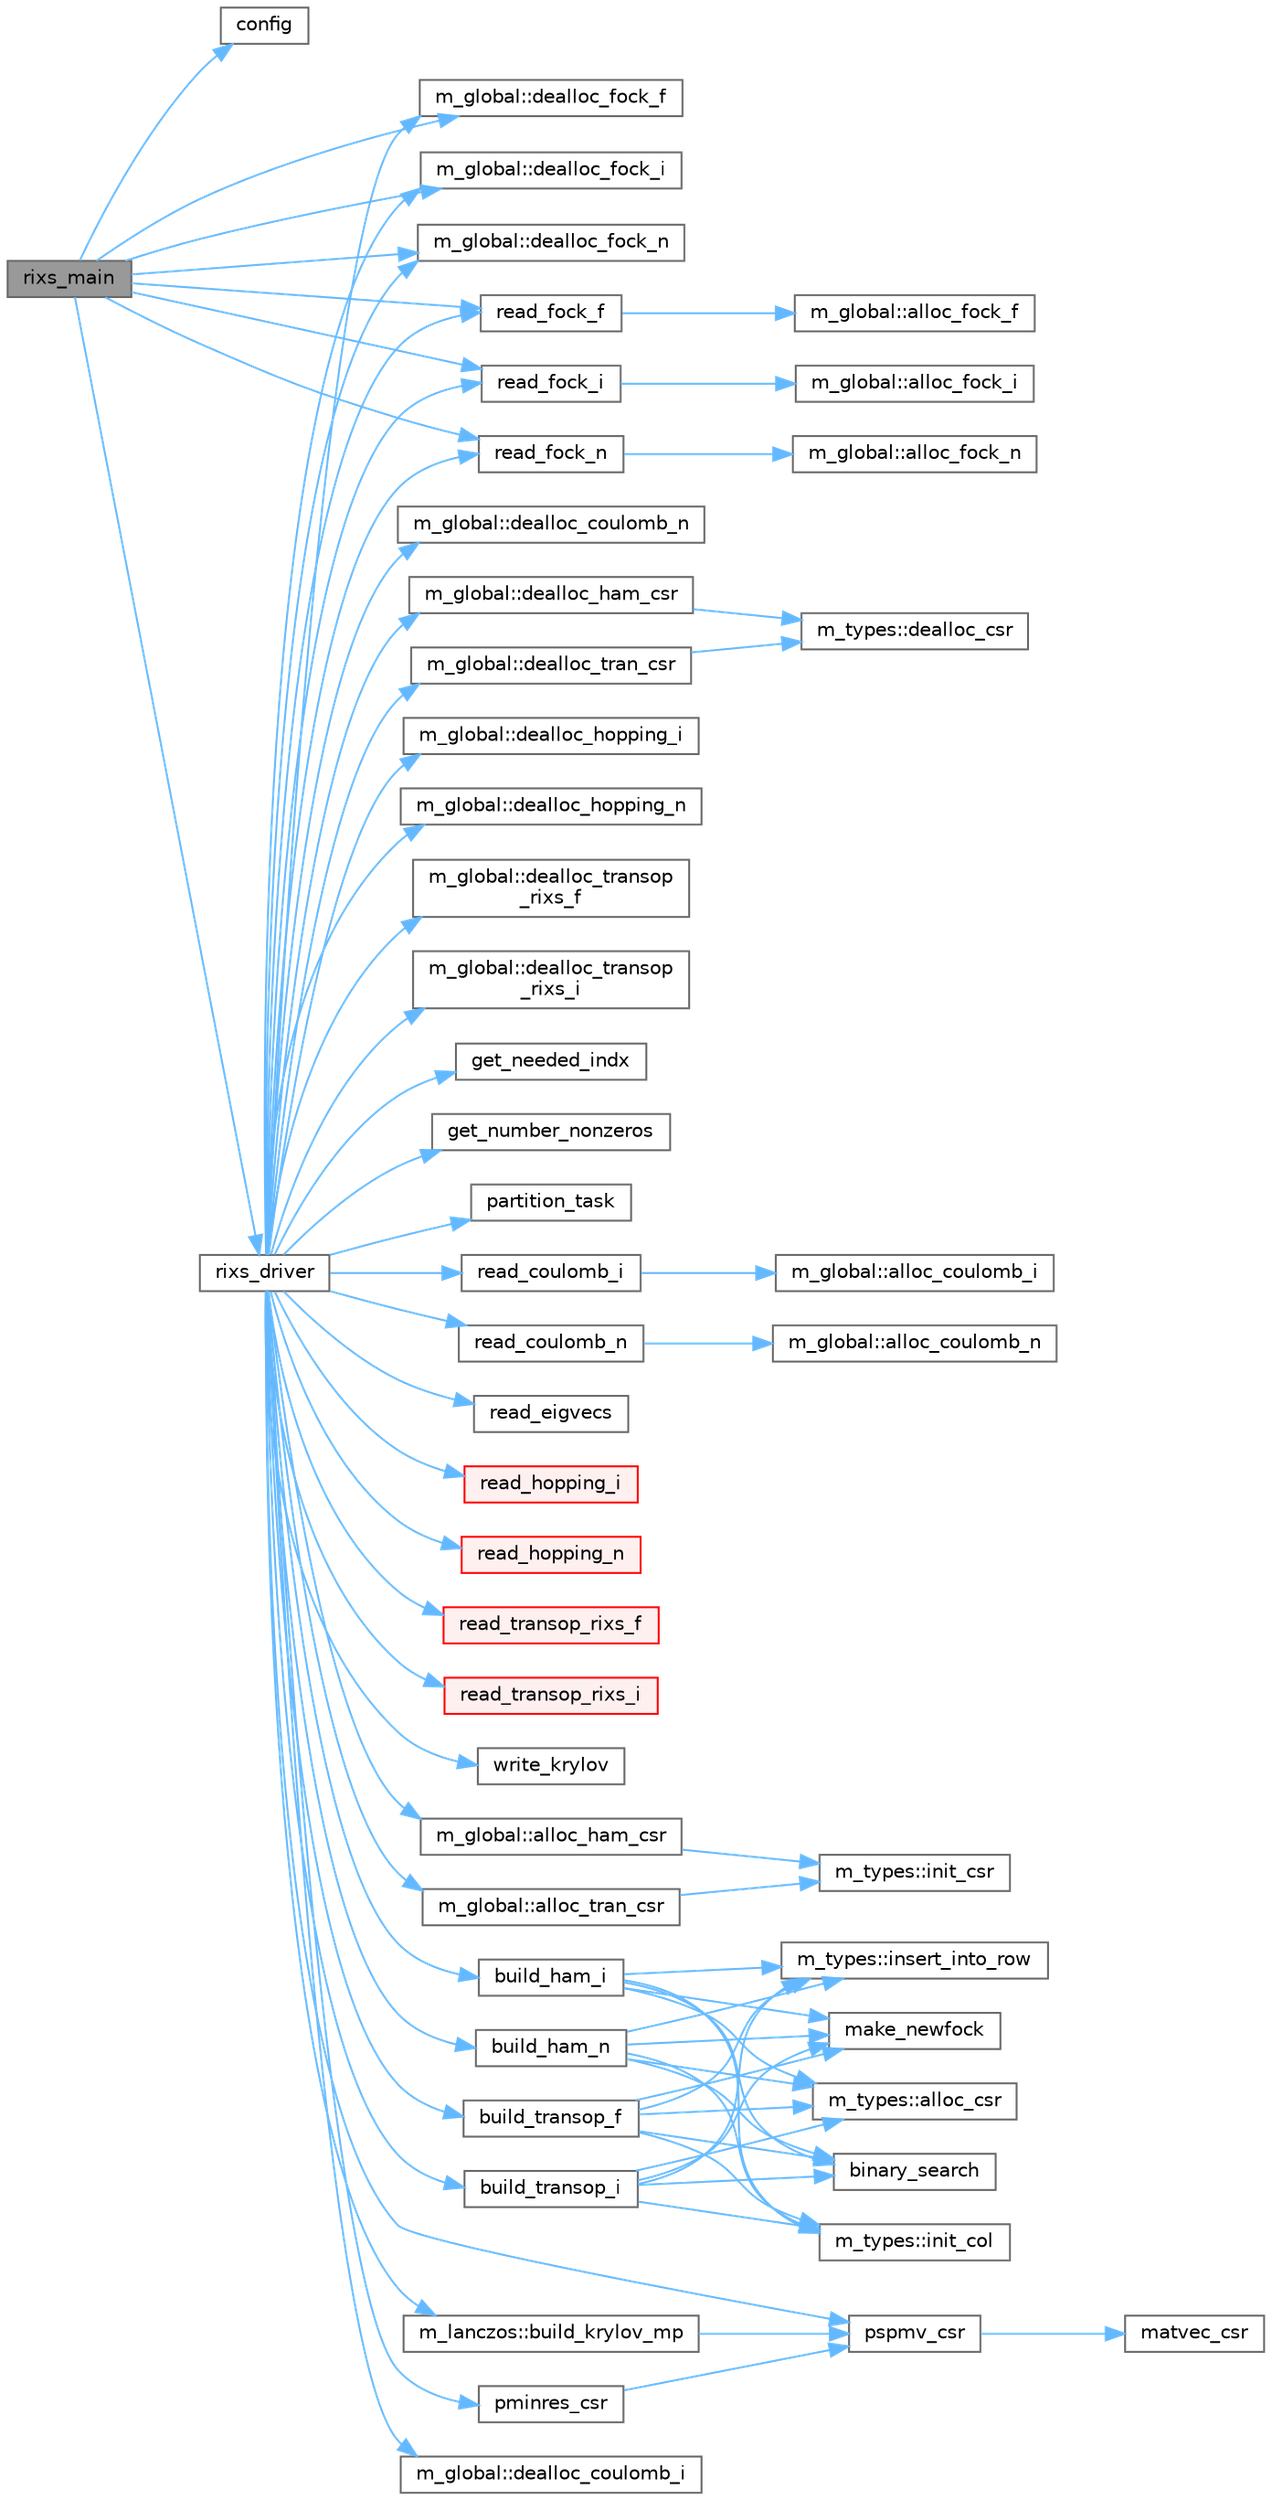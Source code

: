 digraph "rixs_main"
{
 // LATEX_PDF_SIZE
  bgcolor="transparent";
  edge [fontname=Helvetica,fontsize=10,labelfontname=Helvetica,labelfontsize=10];
  node [fontname=Helvetica,fontsize=10,shape=box,height=0.2,width=0.4];
  rankdir="LR";
  Node1 [label="rixs_main",height=0.2,width=0.4,color="gray40", fillcolor="grey60", style="filled", fontcolor="black",tooltip=" "];
  Node1 -> Node2 [color="steelblue1",style="solid"];
  Node2 [label="config",height=0.2,width=0.4,color="grey40", fillcolor="white", style="filled",URL="$io_8f90.html#ad477686ee760c61aabf02b2a025d1c00",tooltip=" "];
  Node1 -> Node3 [color="steelblue1",style="solid"];
  Node3 [label="m_global::dealloc_fock_f",height=0.2,width=0.4,color="grey40", fillcolor="white", style="filled",URL="$namespacem__global.html#a0a1b986a9a6227515b7fbc8d8ee29c6b",tooltip=" "];
  Node1 -> Node4 [color="steelblue1",style="solid"];
  Node4 [label="m_global::dealloc_fock_i",height=0.2,width=0.4,color="grey40", fillcolor="white", style="filled",URL="$namespacem__global.html#aae0e281be12d46d02c1ffe5a09dff595",tooltip=" "];
  Node1 -> Node5 [color="steelblue1",style="solid"];
  Node5 [label="m_global::dealloc_fock_n",height=0.2,width=0.4,color="grey40", fillcolor="white", style="filled",URL="$namespacem__global.html#a254a4b8c4a58a71a005d8f99b92844b1",tooltip=" "];
  Node1 -> Node6 [color="steelblue1",style="solid"];
  Node6 [label="read_fock_f",height=0.2,width=0.4,color="grey40", fillcolor="white", style="filled",URL="$io_8f90.html#a6aaa81cf42e896f7ec7f5496915398ab",tooltip=" "];
  Node6 -> Node7 [color="steelblue1",style="solid"];
  Node7 [label="m_global::alloc_fock_f",height=0.2,width=0.4,color="grey40", fillcolor="white", style="filled",URL="$namespacem__global.html#a5ada2f2ef8817bf209e15b468ae4222d",tooltip=" "];
  Node1 -> Node8 [color="steelblue1",style="solid"];
  Node8 [label="read_fock_i",height=0.2,width=0.4,color="grey40", fillcolor="white", style="filled",URL="$io_8f90.html#a7db27cecc3aca80ca299aea361410c2b",tooltip=" "];
  Node8 -> Node9 [color="steelblue1",style="solid"];
  Node9 [label="m_global::alloc_fock_i",height=0.2,width=0.4,color="grey40", fillcolor="white", style="filled",URL="$namespacem__global.html#ab9c0c82d9f655338af0b27096d0d5688",tooltip=" "];
  Node1 -> Node10 [color="steelblue1",style="solid"];
  Node10 [label="read_fock_n",height=0.2,width=0.4,color="grey40", fillcolor="white", style="filled",URL="$io_8f90.html#a2596935d9f7a93dafcd2a099a55d6271",tooltip=" "];
  Node10 -> Node11 [color="steelblue1",style="solid"];
  Node11 [label="m_global::alloc_fock_n",height=0.2,width=0.4,color="grey40", fillcolor="white", style="filled",URL="$namespacem__global.html#a2f2f746518ebc347df47578569a136ac",tooltip=" "];
  Node1 -> Node12 [color="steelblue1",style="solid"];
  Node12 [label="rixs_driver",height=0.2,width=0.4,color="grey40", fillcolor="white", style="filled",URL="$rixs__driver_8f90.html#a0407f8460e22064b14c73e1e55ba0e25",tooltip=" "];
  Node12 -> Node13 [color="steelblue1",style="solid"];
  Node13 [label="m_global::alloc_ham_csr",height=0.2,width=0.4,color="grey40", fillcolor="white", style="filled",URL="$namespacem__global.html#ac486dee39def24accd8484ff5c10f398",tooltip=" "];
  Node13 -> Node14 [color="steelblue1",style="solid"];
  Node14 [label="m_types::init_csr",height=0.2,width=0.4,color="grey40", fillcolor="white", style="filled",URL="$namespacem__types.html#a6fb75dff3efeb5e521c895f53b6bada8",tooltip=" "];
  Node12 -> Node15 [color="steelblue1",style="solid"];
  Node15 [label="m_global::alloc_tran_csr",height=0.2,width=0.4,color="grey40", fillcolor="white", style="filled",URL="$namespacem__global.html#a5e8c060e91314108df64187060985e3f",tooltip=" "];
  Node15 -> Node14 [color="steelblue1",style="solid"];
  Node12 -> Node16 [color="steelblue1",style="solid"];
  Node16 [label="build_ham_i",height=0.2,width=0.4,color="grey40", fillcolor="white", style="filled",URL="$ham_8f90.html#ade3ceb66467698b2fbc3cf275038e65f",tooltip=" "];
  Node16 -> Node17 [color="steelblue1",style="solid"];
  Node17 [label="m_types::alloc_csr",height=0.2,width=0.4,color="grey40", fillcolor="white", style="filled",URL="$namespacem__types.html#afa72812b21ac35564e90fb4e6b6a1823",tooltip=" "];
  Node16 -> Node18 [color="steelblue1",style="solid"];
  Node18 [label="binary_search",height=0.2,width=0.4,color="grey40", fillcolor="white", style="filled",URL="$utils_8f90.html#a93cc6914826eeda664bc64e4fa9cf5b6",tooltip=" "];
  Node16 -> Node19 [color="steelblue1",style="solid"];
  Node19 [label="m_types::init_col",height=0.2,width=0.4,color="grey40", fillcolor="white", style="filled",URL="$namespacem__types.html#abd0ca5d73afb35c07d0d4adba445c6e8",tooltip=" "];
  Node16 -> Node20 [color="steelblue1",style="solid"];
  Node20 [label="m_types::insert_into_row",height=0.2,width=0.4,color="grey40", fillcolor="white", style="filled",URL="$namespacem__types.html#aec8d2008c4e184ec95db90ef2c9b2f36",tooltip=" "];
  Node16 -> Node21 [color="steelblue1",style="solid"];
  Node21 [label="make_newfock",height=0.2,width=0.4,color="grey40", fillcolor="white", style="filled",URL="$fock_8f90.html#a9289a6cfa0326c767c00a2ebb924e090",tooltip=" "];
  Node12 -> Node22 [color="steelblue1",style="solid"];
  Node22 [label="build_ham_n",height=0.2,width=0.4,color="grey40", fillcolor="white", style="filled",URL="$ham_8f90.html#ab9e8d106f98346d29b99dbbded25d8d5",tooltip=" "];
  Node22 -> Node17 [color="steelblue1",style="solid"];
  Node22 -> Node18 [color="steelblue1",style="solid"];
  Node22 -> Node19 [color="steelblue1",style="solid"];
  Node22 -> Node20 [color="steelblue1",style="solid"];
  Node22 -> Node21 [color="steelblue1",style="solid"];
  Node12 -> Node23 [color="steelblue1",style="solid"];
  Node23 [label="m_lanczos::build_krylov_mp",height=0.2,width=0.4,color="grey40", fillcolor="white", style="filled",URL="$namespacem__lanczos.html#a8071f36793c0faf48923f67f7025fd41",tooltip=" "];
  Node23 -> Node24 [color="steelblue1",style="solid"];
  Node24 [label="pspmv_csr",height=0.2,width=0.4,color="grey40", fillcolor="white", style="filled",URL="$spmv_8f90.html#a47c3d20e0ee5069ec953cf38a88660a9",tooltip=" "];
  Node24 -> Node25 [color="steelblue1",style="solid"];
  Node25 [label="matvec_csr",height=0.2,width=0.4,color="grey40", fillcolor="white", style="filled",URL="$spmv_8f90.html#a11a5912cf5999eee051513ecb31e6196",tooltip=" "];
  Node12 -> Node26 [color="steelblue1",style="solid"];
  Node26 [label="build_transop_f",height=0.2,width=0.4,color="grey40", fillcolor="white", style="filled",URL="$ham_8f90.html#a9e67524f01add50c128fa9f094d32588",tooltip=" "];
  Node26 -> Node17 [color="steelblue1",style="solid"];
  Node26 -> Node18 [color="steelblue1",style="solid"];
  Node26 -> Node19 [color="steelblue1",style="solid"];
  Node26 -> Node20 [color="steelblue1",style="solid"];
  Node26 -> Node21 [color="steelblue1",style="solid"];
  Node12 -> Node27 [color="steelblue1",style="solid"];
  Node27 [label="build_transop_i",height=0.2,width=0.4,color="grey40", fillcolor="white", style="filled",URL="$ham_8f90.html#adb706c43859bdda6ff6a47fd83edbb1c",tooltip=" "];
  Node27 -> Node17 [color="steelblue1",style="solid"];
  Node27 -> Node18 [color="steelblue1",style="solid"];
  Node27 -> Node19 [color="steelblue1",style="solid"];
  Node27 -> Node20 [color="steelblue1",style="solid"];
  Node27 -> Node21 [color="steelblue1",style="solid"];
  Node12 -> Node28 [color="steelblue1",style="solid"];
  Node28 [label="m_global::dealloc_coulomb_i",height=0.2,width=0.4,color="grey40", fillcolor="white", style="filled",URL="$namespacem__global.html#a203a6977348493152adaff209b7bedf3",tooltip=" "];
  Node12 -> Node29 [color="steelblue1",style="solid"];
  Node29 [label="m_global::dealloc_coulomb_n",height=0.2,width=0.4,color="grey40", fillcolor="white", style="filled",URL="$namespacem__global.html#a52a480dd3514778cddede105669c64f2",tooltip=" "];
  Node12 -> Node3 [color="steelblue1",style="solid"];
  Node12 -> Node4 [color="steelblue1",style="solid"];
  Node12 -> Node5 [color="steelblue1",style="solid"];
  Node12 -> Node30 [color="steelblue1",style="solid"];
  Node30 [label="m_global::dealloc_ham_csr",height=0.2,width=0.4,color="grey40", fillcolor="white", style="filled",URL="$namespacem__global.html#ae85787bd403e20fbfdea52a52ee71bbf",tooltip=" "];
  Node30 -> Node31 [color="steelblue1",style="solid"];
  Node31 [label="m_types::dealloc_csr",height=0.2,width=0.4,color="grey40", fillcolor="white", style="filled",URL="$namespacem__types.html#a42410e788a922622a857175aff3ba80e",tooltip=" "];
  Node12 -> Node32 [color="steelblue1",style="solid"];
  Node32 [label="m_global::dealloc_hopping_i",height=0.2,width=0.4,color="grey40", fillcolor="white", style="filled",URL="$namespacem__global.html#ab7241f1d9a1580a890c29583b227863e",tooltip=" "];
  Node12 -> Node33 [color="steelblue1",style="solid"];
  Node33 [label="m_global::dealloc_hopping_n",height=0.2,width=0.4,color="grey40", fillcolor="white", style="filled",URL="$namespacem__global.html#a406ce6fb64977cd6e4a77d7fe578409e",tooltip=" "];
  Node12 -> Node34 [color="steelblue1",style="solid"];
  Node34 [label="m_global::dealloc_tran_csr",height=0.2,width=0.4,color="grey40", fillcolor="white", style="filled",URL="$namespacem__global.html#a82fd719998c41856086fa0966f45caa8",tooltip=" "];
  Node34 -> Node31 [color="steelblue1",style="solid"];
  Node12 -> Node35 [color="steelblue1",style="solid"];
  Node35 [label="m_global::dealloc_transop\l_rixs_f",height=0.2,width=0.4,color="grey40", fillcolor="white", style="filled",URL="$namespacem__global.html#a65aeb928d6184be38d1589bc9d26118e",tooltip=" "];
  Node12 -> Node36 [color="steelblue1",style="solid"];
  Node36 [label="m_global::dealloc_transop\l_rixs_i",height=0.2,width=0.4,color="grey40", fillcolor="white", style="filled",URL="$namespacem__global.html#a5122fe3bb154dd03c41bc19d2d5a8f34",tooltip=" "];
  Node12 -> Node37 [color="steelblue1",style="solid"];
  Node37 [label="get_needed_indx",height=0.2,width=0.4,color="grey40", fillcolor="white", style="filled",URL="$utils_8f90.html#aa7bc34ed020633677cc319cec33a321d",tooltip=" "];
  Node12 -> Node38 [color="steelblue1",style="solid"];
  Node38 [label="get_number_nonzeros",height=0.2,width=0.4,color="grey40", fillcolor="white", style="filled",URL="$utils_8f90.html#ac467c9e327a0a87c986c6edea2e67d0e",tooltip=" "];
  Node12 -> Node39 [color="steelblue1",style="solid"];
  Node39 [label="partition_task",height=0.2,width=0.4,color="grey40", fillcolor="white", style="filled",URL="$utils_8f90.html#a5256ecd7fc3ffc6268aef71add5dc031",tooltip=" "];
  Node12 -> Node40 [color="steelblue1",style="solid"];
  Node40 [label="pminres_csr",height=0.2,width=0.4,color="grey40", fillcolor="white", style="filled",URL="$linsys_8f90.html#a03ececaaddafbfa19b0f7002d9c8c03c",tooltip=" "];
  Node40 -> Node24 [color="steelblue1",style="solid"];
  Node12 -> Node24 [color="steelblue1",style="solid"];
  Node12 -> Node41 [color="steelblue1",style="solid"];
  Node41 [label="read_coulomb_i",height=0.2,width=0.4,color="grey40", fillcolor="white", style="filled",URL="$io_8f90.html#a0eeff768f4dfe8cf4113222bd7d15fce",tooltip=" "];
  Node41 -> Node42 [color="steelblue1",style="solid"];
  Node42 [label="m_global::alloc_coulomb_i",height=0.2,width=0.4,color="grey40", fillcolor="white", style="filled",URL="$namespacem__global.html#a16a5f8db766c1995922bfc4718da1683",tooltip=" "];
  Node12 -> Node43 [color="steelblue1",style="solid"];
  Node43 [label="read_coulomb_n",height=0.2,width=0.4,color="grey40", fillcolor="white", style="filled",URL="$io_8f90.html#afda8c0cc367918a8d7321075b0970f87",tooltip=" "];
  Node43 -> Node44 [color="steelblue1",style="solid"];
  Node44 [label="m_global::alloc_coulomb_n",height=0.2,width=0.4,color="grey40", fillcolor="white", style="filled",URL="$namespacem__global.html#a9ebaee488fd3290c453cd3c3cb514f8a",tooltip=" "];
  Node12 -> Node45 [color="steelblue1",style="solid"];
  Node45 [label="read_eigvecs",height=0.2,width=0.4,color="grey40", fillcolor="white", style="filled",URL="$io_8f90.html#aba78b721f1743094eb7b745ac244df1c",tooltip=" "];
  Node12 -> Node6 [color="steelblue1",style="solid"];
  Node12 -> Node8 [color="steelblue1",style="solid"];
  Node12 -> Node10 [color="steelblue1",style="solid"];
  Node12 -> Node46 [color="steelblue1",style="solid"];
  Node46 [label="read_hopping_i",height=0.2,width=0.4,color="red", fillcolor="#FFF0F0", style="filled",URL="$io_8f90.html#abdc5dadebaaded05442bd0ffb35f7de7",tooltip=" "];
  Node12 -> Node48 [color="steelblue1",style="solid"];
  Node48 [label="read_hopping_n",height=0.2,width=0.4,color="red", fillcolor="#FFF0F0", style="filled",URL="$io_8f90.html#acaf8099af1508186dbab2ea9b42d79bc",tooltip=" "];
  Node12 -> Node50 [color="steelblue1",style="solid"];
  Node50 [label="read_transop_rixs_f",height=0.2,width=0.4,color="red", fillcolor="#FFF0F0", style="filled",URL="$io_8f90.html#a1722f90395fc2b381ee2fa0394c9cd09",tooltip=" "];
  Node12 -> Node52 [color="steelblue1",style="solid"];
  Node52 [label="read_transop_rixs_i",height=0.2,width=0.4,color="red", fillcolor="#FFF0F0", style="filled",URL="$io_8f90.html#a0b349b52e168f3b1e18cbc1db8f52609",tooltip=" "];
  Node12 -> Node54 [color="steelblue1",style="solid"];
  Node54 [label="write_krylov",height=0.2,width=0.4,color="grey40", fillcolor="white", style="filled",URL="$io_8f90.html#ab2341c20b18a0a661d6e8f358d4f1be8",tooltip=" "];
}
